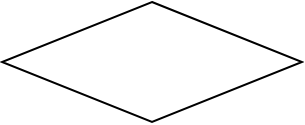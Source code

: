 <mxfile version="20.1.1" type="github">
  <diagram id="uziK3NO7eQcpJdqtWjjK" name="Page-1">
    <mxGraphModel dx="1209" dy="634" grid="1" gridSize="10" guides="1" tooltips="1" connect="1" arrows="1" fold="1" page="1" pageScale="1" pageWidth="827" pageHeight="1169" math="0" shadow="0">
      <root>
        <mxCell id="0" />
        <mxCell id="1" parent="0" />
        <mxCell id="AOiTqFv167IxLG4Y2etf-2" value="" style="rhombus;whiteSpace=wrap;html=1;" vertex="1" parent="1">
          <mxGeometry x="339" y="210" width="150" height="60" as="geometry" />
        </mxCell>
      </root>
    </mxGraphModel>
  </diagram>
</mxfile>
